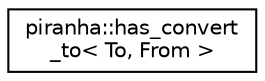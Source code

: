 digraph "Graphical Class Hierarchy"
{
  edge [fontname="Helvetica",fontsize="10",labelfontname="Helvetica",labelfontsize="10"];
  node [fontname="Helvetica",fontsize="10",shape=record];
  rankdir="LR";
  Node0 [label="piranha::has_convert\l_to\< To, From \>",height=0.2,width=0.4,color="black", fillcolor="white", style="filled",URL="$classpiranha_1_1has__convert__to.html",tooltip="Type trait to detect piranha::convert_to(). "];
}
